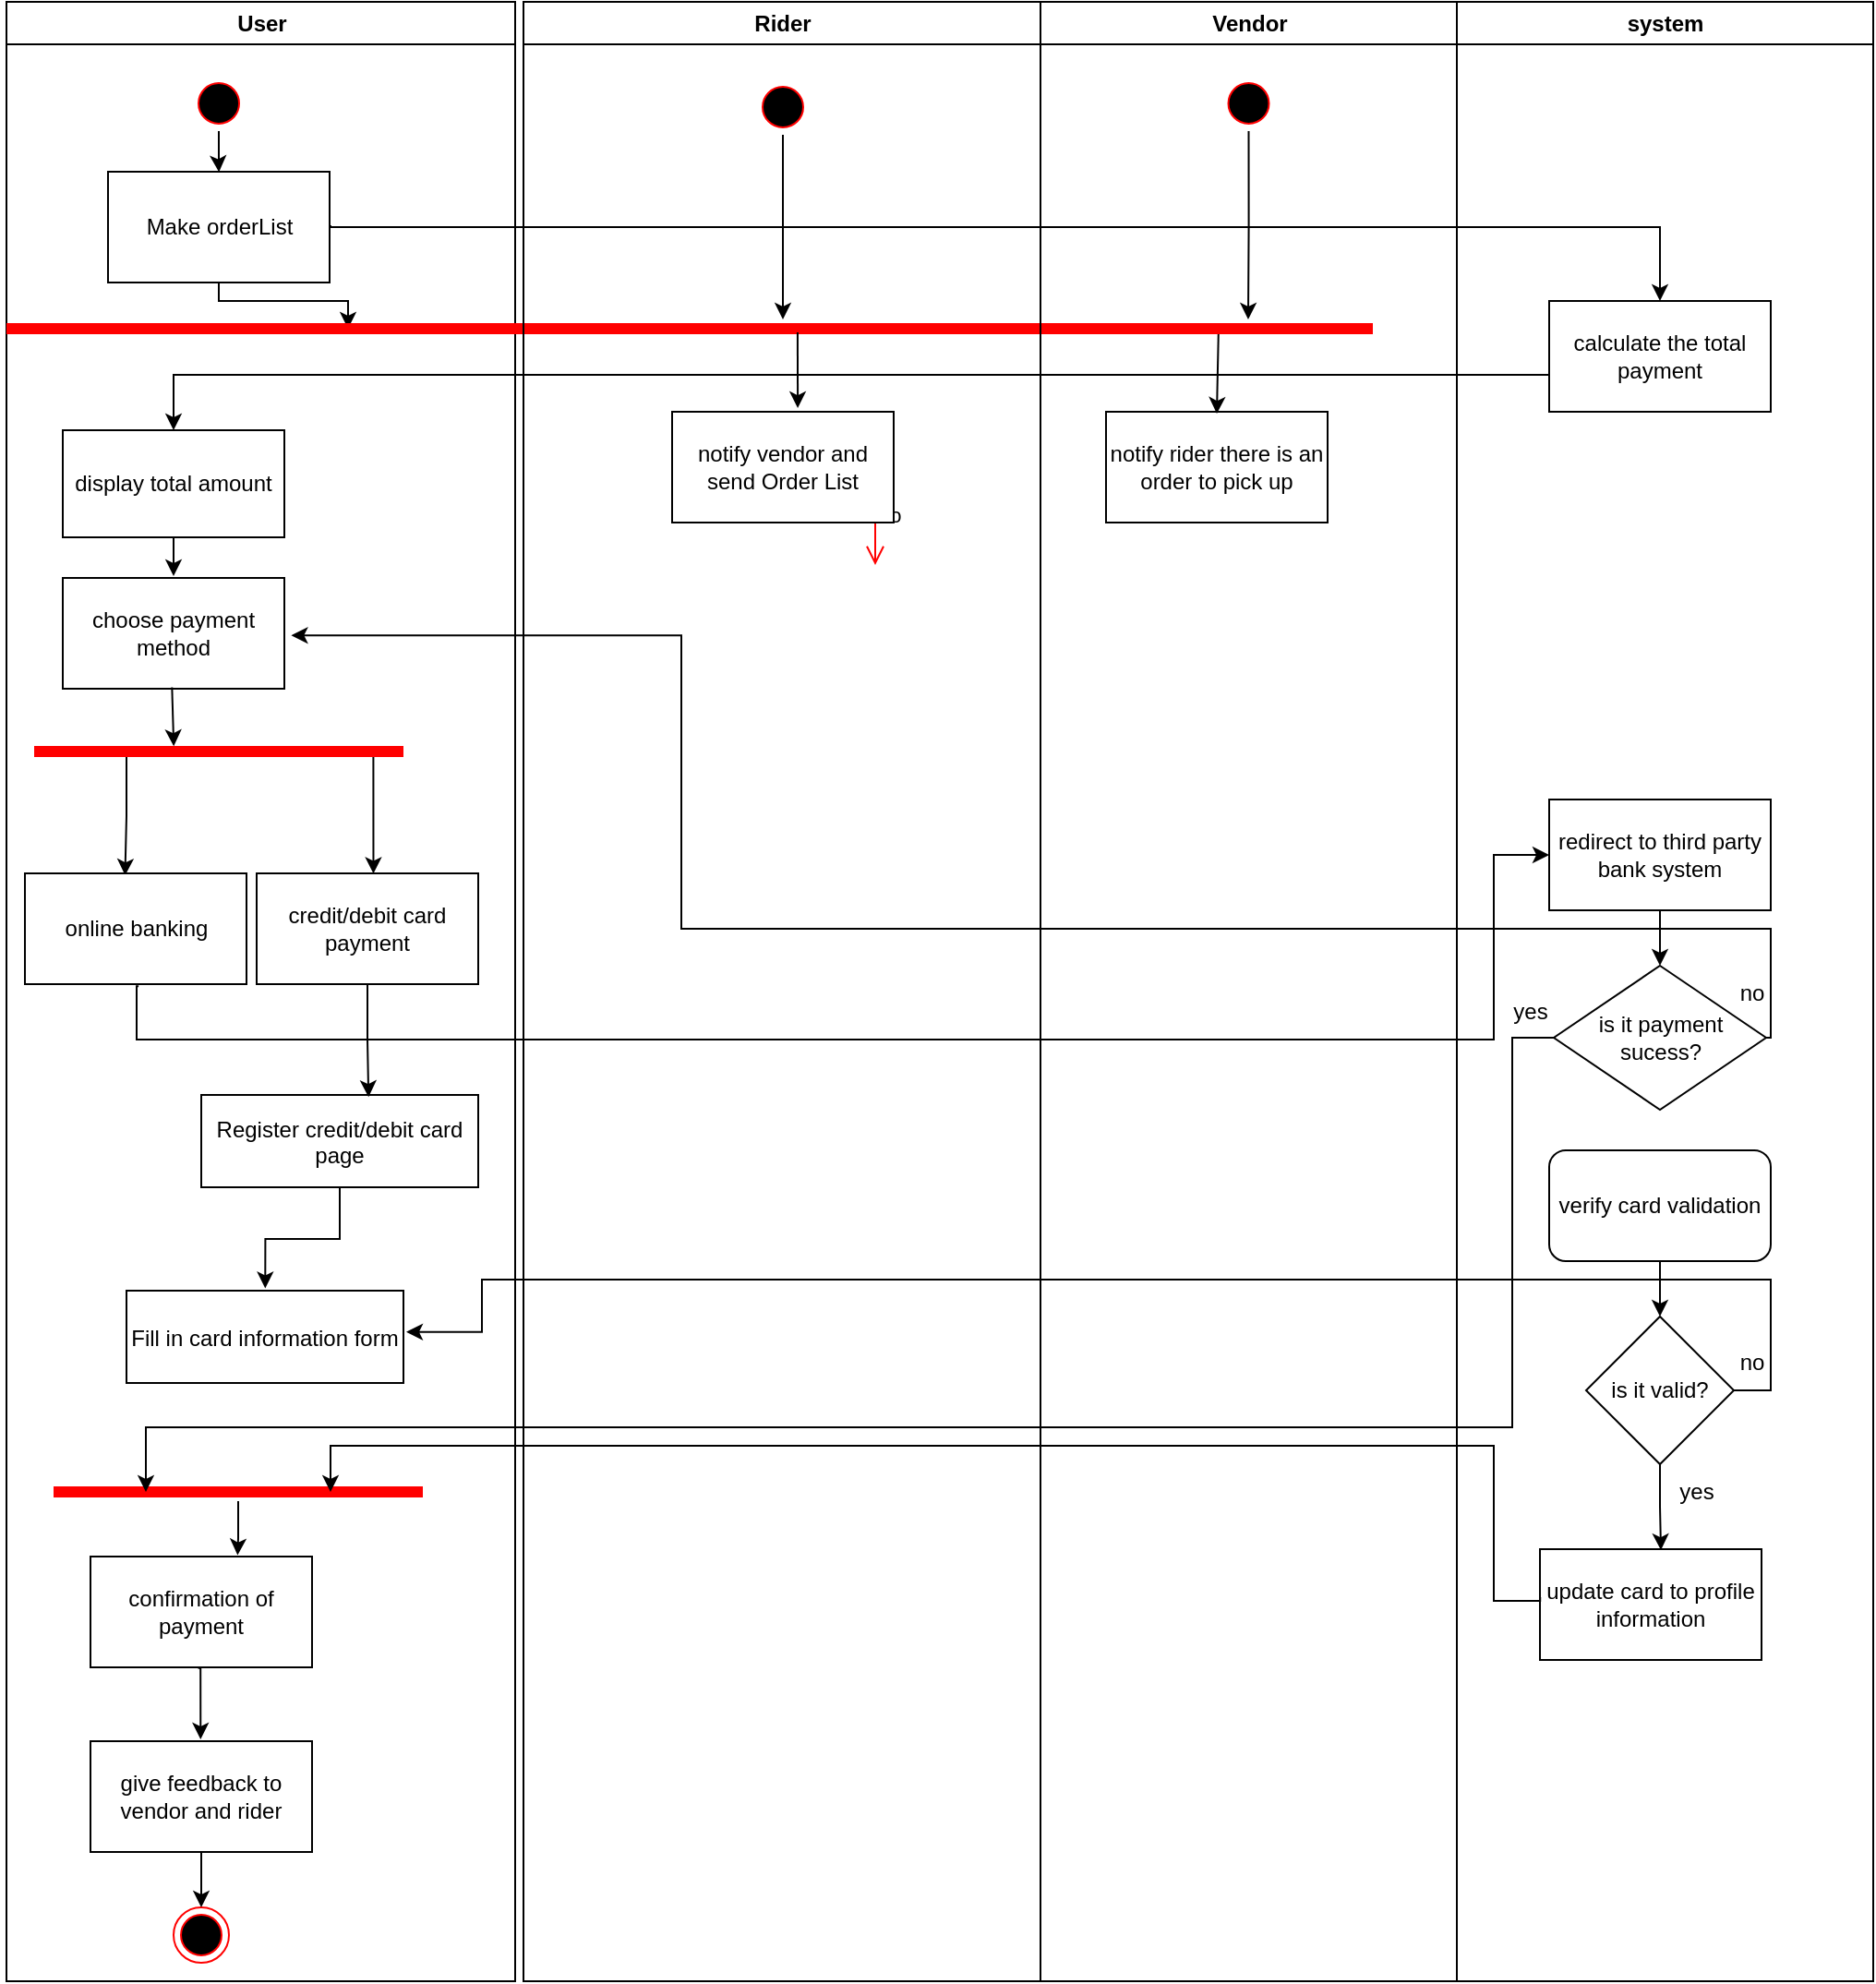 <mxfile version="20.7.3" type="github">
  <diagram name="Page-1" id="e7e014a7-5840-1c2e-5031-d8a46d1fe8dd">
    <mxGraphModel dx="1017" dy="609" grid="1" gridSize="10" guides="1" tooltips="1" connect="1" arrows="1" fold="1" page="1" pageScale="1" pageWidth="1169" pageHeight="826" background="none" math="0" shadow="0">
      <root>
        <mxCell id="0" />
        <mxCell id="1" parent="0" />
        <mxCell id="2" value="User" style="swimlane;whiteSpace=wrap" parent="1" vertex="1">
          <mxGeometry x="164.5" y="128" width="275.5" height="1072" as="geometry" />
        </mxCell>
        <mxCell id="BsI_QTeGxYSLv_yCxzYX-128" style="edgeStyle=orthogonalEdgeStyle;rounded=0;orthogonalLoop=1;jettySize=auto;html=1;entryX=0.501;entryY=0.003;entryDx=0;entryDy=0;entryPerimeter=0;fillColor=#CC0000;" edge="1" parent="2" source="5" target="BsI_QTeGxYSLv_yCxzYX-48">
          <mxGeometry relative="1" as="geometry" />
        </mxCell>
        <mxCell id="5" value="" style="ellipse;shape=startState;fillColor=#000000;strokeColor=#ff0000;" parent="2" vertex="1">
          <mxGeometry x="100" y="40" width="30" height="30" as="geometry" />
        </mxCell>
        <mxCell id="11" value="" style="endArrow=open;strokeColor=#FF0000;endFill=1;rounded=0" parent="2" target="10" edge="1">
          <mxGeometry relative="1" as="geometry">
            <mxPoint x="130.5" y="270" as="sourcePoint" />
          </mxGeometry>
        </mxCell>
        <mxCell id="BsI_QTeGxYSLv_yCxzYX-127" style="edgeStyle=orthogonalEdgeStyle;rounded=0;orthogonalLoop=1;jettySize=auto;html=1;entryX=0.25;entryY=0.5;entryDx=0;entryDy=0;entryPerimeter=0;fillColor=#CC0000;" edge="1" parent="2" source="BsI_QTeGxYSLv_yCxzYX-48" target="BsI_QTeGxYSLv_yCxzYX-71">
          <mxGeometry relative="1" as="geometry">
            <Array as="points">
              <mxPoint x="115" y="162" />
              <mxPoint x="185" y="162" />
            </Array>
          </mxGeometry>
        </mxCell>
        <mxCell id="BsI_QTeGxYSLv_yCxzYX-48" value="Make orderList" style="rounded=0;whiteSpace=wrap;html=1;" vertex="1" parent="2">
          <mxGeometry x="55" y="92" width="120" height="60" as="geometry" />
        </mxCell>
        <mxCell id="BsI_QTeGxYSLv_yCxzYX-82" value="" style="edgeStyle=orthogonalEdgeStyle;rounded=0;orthogonalLoop=1;jettySize=auto;html=1;fillColor=#CC0000;entryX=0.5;entryY=-0.017;entryDx=0;entryDy=0;entryPerimeter=0;" edge="1" parent="2" source="BsI_QTeGxYSLv_yCxzYX-50" target="BsI_QTeGxYSLv_yCxzYX-51">
          <mxGeometry relative="1" as="geometry" />
        </mxCell>
        <mxCell id="BsI_QTeGxYSLv_yCxzYX-50" value="display total amount" style="rounded=0;whiteSpace=wrap;html=1;" vertex="1" parent="2">
          <mxGeometry x="30.5" y="232" width="120" height="58" as="geometry" />
        </mxCell>
        <mxCell id="BsI_QTeGxYSLv_yCxzYX-51" value="choose payment method" style="rounded=0;whiteSpace=wrap;html=1;" vertex="1" parent="2">
          <mxGeometry x="30.5" y="312" width="120" height="60" as="geometry" />
        </mxCell>
        <mxCell id="BsI_QTeGxYSLv_yCxzYX-98" style="edgeStyle=orthogonalEdgeStyle;rounded=0;orthogonalLoop=1;jettySize=auto;html=1;entryX=0.501;entryY=-0.025;entryDx=0;entryDy=0;entryPerimeter=0;fillColor=#CC0000;" edge="1" parent="2" source="7" target="BsI_QTeGxYSLv_yCxzYX-57">
          <mxGeometry relative="1" as="geometry" />
        </mxCell>
        <mxCell id="7" value="Register credit/debit card&#xa;page" style="" parent="2" vertex="1">
          <mxGeometry x="105.5" y="592" width="150" height="50" as="geometry" />
        </mxCell>
        <mxCell id="BsI_QTeGxYSLv_yCxzYX-57" value="Fill in card information form" style="" vertex="1" parent="2">
          <mxGeometry x="65" y="698" width="150" height="50" as="geometry" />
        </mxCell>
        <mxCell id="BsI_QTeGxYSLv_yCxzYX-138" style="edgeStyle=orthogonalEdgeStyle;rounded=0;orthogonalLoop=1;jettySize=auto;html=1;entryX=0.497;entryY=-0.017;entryDx=0;entryDy=0;entryPerimeter=0;fillColor=#CC0000;exitX=0.486;exitY=1.006;exitDx=0;exitDy=0;exitPerimeter=0;" edge="1" parent="2" source="BsI_QTeGxYSLv_yCxzYX-61" target="BsI_QTeGxYSLv_yCxzYX-134">
          <mxGeometry relative="1" as="geometry" />
        </mxCell>
        <mxCell id="BsI_QTeGxYSLv_yCxzYX-61" value="confirmation of payment" style="rounded=0;whiteSpace=wrap;html=1;" vertex="1" parent="2">
          <mxGeometry x="45.5" y="842" width="120" height="60" as="geometry" />
        </mxCell>
        <mxCell id="BsI_QTeGxYSLv_yCxzYX-71" value="" style="shape=line;html=1;strokeWidth=6;strokeColor=#ff0000;" vertex="1" parent="2">
          <mxGeometry y="172" width="740" height="10" as="geometry" />
        </mxCell>
        <mxCell id="BsI_QTeGxYSLv_yCxzYX-91" style="edgeStyle=orthogonalEdgeStyle;rounded=0;orthogonalLoop=1;jettySize=auto;html=1;exitX=0.25;exitY=0.5;exitDx=0;exitDy=0;exitPerimeter=0;entryX=0.452;entryY=0.018;entryDx=0;entryDy=0;entryPerimeter=0;fillColor=#CC0000;" edge="1" parent="2" source="BsI_QTeGxYSLv_yCxzYX-85" target="BsI_QTeGxYSLv_yCxzYX-87">
          <mxGeometry relative="1" as="geometry" />
        </mxCell>
        <mxCell id="BsI_QTeGxYSLv_yCxzYX-93" style="edgeStyle=orthogonalEdgeStyle;rounded=0;orthogonalLoop=1;jettySize=auto;html=1;entryX=0.527;entryY=0.003;entryDx=0;entryDy=0;entryPerimeter=0;fillColor=#CC0000;exitX=0.905;exitY=0.478;exitDx=0;exitDy=0;exitPerimeter=0;" edge="1" parent="2" source="BsI_QTeGxYSLv_yCxzYX-85" target="BsI_QTeGxYSLv_yCxzYX-88">
          <mxGeometry relative="1" as="geometry">
            <Array as="points">
              <mxPoint x="199" y="406" />
            </Array>
          </mxGeometry>
        </mxCell>
        <mxCell id="BsI_QTeGxYSLv_yCxzYX-85" value="" style="shape=line;html=1;strokeWidth=6;strokeColor=#ff0000;" vertex="1" parent="2">
          <mxGeometry x="15" y="402" width="200" height="8" as="geometry" />
        </mxCell>
        <mxCell id="BsI_QTeGxYSLv_yCxzYX-87" value="online banking" style="rounded=0;whiteSpace=wrap;html=1;" vertex="1" parent="2">
          <mxGeometry x="10" y="472" width="120" height="60" as="geometry" />
        </mxCell>
        <mxCell id="BsI_QTeGxYSLv_yCxzYX-96" style="edgeStyle=orthogonalEdgeStyle;rounded=0;orthogonalLoop=1;jettySize=auto;html=1;entryX=0.604;entryY=0.022;entryDx=0;entryDy=0;entryPerimeter=0;fillColor=#CC0000;" edge="1" parent="2" source="BsI_QTeGxYSLv_yCxzYX-88" target="7">
          <mxGeometry relative="1" as="geometry" />
        </mxCell>
        <mxCell id="BsI_QTeGxYSLv_yCxzYX-88" value="credit/debit card payment" style="rounded=0;whiteSpace=wrap;html=1;" vertex="1" parent="2">
          <mxGeometry x="135.5" y="472" width="120" height="60" as="geometry" />
        </mxCell>
        <mxCell id="BsI_QTeGxYSLv_yCxzYX-103" style="edgeStyle=orthogonalEdgeStyle;rounded=0;orthogonalLoop=1;jettySize=auto;html=1;fillColor=#CC0000;entryX=0.378;entryY=0.137;entryDx=0;entryDy=0;entryPerimeter=0;exitX=0.493;exitY=0.988;exitDx=0;exitDy=0;exitPerimeter=0;" edge="1" parent="2" source="BsI_QTeGxYSLv_yCxzYX-51" target="BsI_QTeGxYSLv_yCxzYX-85">
          <mxGeometry relative="1" as="geometry">
            <mxPoint x="90.5" y="382" as="targetPoint" />
            <mxPoint x="90.5" y="372" as="sourcePoint" />
          </mxGeometry>
        </mxCell>
        <mxCell id="BsI_QTeGxYSLv_yCxzYX-122" style="edgeStyle=orthogonalEdgeStyle;rounded=0;orthogonalLoop=1;jettySize=auto;html=1;entryX=0.664;entryY=-0.012;entryDx=0;entryDy=0;entryPerimeter=0;fillColor=#CC0000;" edge="1" parent="2" source="BsI_QTeGxYSLv_yCxzYX-117" target="BsI_QTeGxYSLv_yCxzYX-61">
          <mxGeometry relative="1" as="geometry" />
        </mxCell>
        <mxCell id="BsI_QTeGxYSLv_yCxzYX-117" value="" style="shape=line;html=1;strokeWidth=6;strokeColor=#ff0000;" vertex="1" parent="2">
          <mxGeometry x="25.5" y="802" width="200" height="10" as="geometry" />
        </mxCell>
        <mxCell id="BsI_QTeGxYSLv_yCxzYX-125" value="" style="ellipse;html=1;shape=endState;fillColor=#000000;strokeColor=#ff0000;" vertex="1" parent="2">
          <mxGeometry x="90.5" y="1032" width="30" height="30" as="geometry" />
        </mxCell>
        <mxCell id="BsI_QTeGxYSLv_yCxzYX-139" style="edgeStyle=orthogonalEdgeStyle;rounded=0;orthogonalLoop=1;jettySize=auto;html=1;entryX=0.5;entryY=0;entryDx=0;entryDy=0;fillColor=#CC0000;" edge="1" parent="2" source="BsI_QTeGxYSLv_yCxzYX-134" target="BsI_QTeGxYSLv_yCxzYX-125">
          <mxGeometry relative="1" as="geometry" />
        </mxCell>
        <mxCell id="BsI_QTeGxYSLv_yCxzYX-134" value="give feedback to vendor and rider" style="rounded=0;whiteSpace=wrap;html=1;" vertex="1" parent="2">
          <mxGeometry x="45.5" y="942" width="120" height="60" as="geometry" />
        </mxCell>
        <mxCell id="3" value="Rider" style="swimlane;whiteSpace=wrap" parent="1" vertex="1">
          <mxGeometry x="444.5" y="128" width="280" height="1072" as="geometry" />
        </mxCell>
        <mxCell id="23" value="no" style="edgeStyle=elbowEdgeStyle;elbow=horizontal;align=left;verticalAlign=top;endArrow=open;endSize=8;strokeColor=#FF0000;endFill=1;rounded=0" parent="3" target="30" edge="1">
          <mxGeometry x="-1" relative="1" as="geometry">
            <mxPoint x="190" y="305" as="targetPoint" />
            <mxPoint x="190.5" y="264.75" as="sourcePoint" />
          </mxGeometry>
        </mxCell>
        <mxCell id="24" value="" style="endArrow=open;strokeColor=#FF0000;endFill=1;rounded=0" parent="3" target="21" edge="1">
          <mxGeometry relative="1" as="geometry">
            <mxPoint x="130" y="245" as="sourcePoint" />
          </mxGeometry>
        </mxCell>
        <mxCell id="BsI_QTeGxYSLv_yCxzYX-62" value="notify vendor and send Order List" style="rounded=0;whiteSpace=wrap;html=1;" vertex="1" parent="3">
          <mxGeometry x="80.5" y="222" width="120" height="60" as="geometry" />
        </mxCell>
        <mxCell id="BsI_QTeGxYSLv_yCxzYX-130" value="" style="ellipse;shape=startState;fillColor=#000000;strokeColor=#ff0000;" vertex="1" parent="3">
          <mxGeometry x="125.5" y="42" width="30" height="30" as="geometry" />
        </mxCell>
        <mxCell id="4" value="Vendor" style="swimlane;whiteSpace=wrap" parent="1" vertex="1">
          <mxGeometry x="724.5" y="128" width="225.5" height="1072" as="geometry" />
        </mxCell>
        <mxCell id="BsI_QTeGxYSLv_yCxzYX-68" value="notify rider there is an order to pick up" style="rounded=0;whiteSpace=wrap;html=1;" vertex="1" parent="4">
          <mxGeometry x="35.5" y="222" width="120" height="60" as="geometry" />
        </mxCell>
        <mxCell id="BsI_QTeGxYSLv_yCxzYX-131" value="" style="ellipse;shape=startState;fillColor=#000000;strokeColor=#ff0000;" vertex="1" parent="4">
          <mxGeometry x="97.75" y="40" width="30" height="30" as="geometry" />
        </mxCell>
        <mxCell id="BsI_QTeGxYSLv_yCxzYX-41" value="system" style="swimlane;whiteSpace=wrap" vertex="1" parent="1">
          <mxGeometry x="950" y="128" width="225.5" height="1072" as="geometry" />
        </mxCell>
        <mxCell id="BsI_QTeGxYSLv_yCxzYX-49" value="calculate the total payment" style="rounded=0;whiteSpace=wrap;html=1;" vertex="1" parent="BsI_QTeGxYSLv_yCxzYX-41">
          <mxGeometry x="50" y="162" width="120" height="60" as="geometry" />
        </mxCell>
        <mxCell id="BsI_QTeGxYSLv_yCxzYX-110" style="edgeStyle=orthogonalEdgeStyle;rounded=0;orthogonalLoop=1;jettySize=auto;html=1;entryX=0.5;entryY=0;entryDx=0;entryDy=0;fillColor=#CC0000;" edge="1" parent="BsI_QTeGxYSLv_yCxzYX-41" source="BsI_QTeGxYSLv_yCxzYX-55" target="BsI_QTeGxYSLv_yCxzYX-109">
          <mxGeometry relative="1" as="geometry" />
        </mxCell>
        <mxCell id="BsI_QTeGxYSLv_yCxzYX-55" value="redirect to third party bank system" style="rounded=0;whiteSpace=wrap;html=1;" vertex="1" parent="BsI_QTeGxYSLv_yCxzYX-41">
          <mxGeometry x="50" y="432" width="120" height="60" as="geometry" />
        </mxCell>
        <mxCell id="BsI_QTeGxYSLv_yCxzYX-114" style="edgeStyle=orthogonalEdgeStyle;rounded=0;orthogonalLoop=1;jettySize=auto;html=1;entryX=0.546;entryY=0.009;entryDx=0;entryDy=0;entryPerimeter=0;fillColor=#CC0000;" edge="1" parent="BsI_QTeGxYSLv_yCxzYX-41" source="BsI_QTeGxYSLv_yCxzYX-59" target="BsI_QTeGxYSLv_yCxzYX-60">
          <mxGeometry relative="1" as="geometry" />
        </mxCell>
        <mxCell id="BsI_QTeGxYSLv_yCxzYX-59" value="is it valid?" style="rhombus;whiteSpace=wrap;html=1;" vertex="1" parent="BsI_QTeGxYSLv_yCxzYX-41">
          <mxGeometry x="70" y="712" width="80" height="80" as="geometry" />
        </mxCell>
        <mxCell id="BsI_QTeGxYSLv_yCxzYX-60" value="update card to profile information" style="rounded=0;whiteSpace=wrap;html=1;" vertex="1" parent="BsI_QTeGxYSLv_yCxzYX-41">
          <mxGeometry x="45" y="838" width="120" height="60" as="geometry" />
        </mxCell>
        <mxCell id="BsI_QTeGxYSLv_yCxzYX-105" style="edgeStyle=orthogonalEdgeStyle;rounded=0;orthogonalLoop=1;jettySize=auto;html=1;entryX=0.5;entryY=0;entryDx=0;entryDy=0;fillColor=#CC0000;" edge="1" parent="BsI_QTeGxYSLv_yCxzYX-41" source="BsI_QTeGxYSLv_yCxzYX-47" target="BsI_QTeGxYSLv_yCxzYX-59">
          <mxGeometry relative="1" as="geometry" />
        </mxCell>
        <mxCell id="BsI_QTeGxYSLv_yCxzYX-47" value="verify card validation" style="rounded=1;whiteSpace=wrap;html=1;" vertex="1" parent="BsI_QTeGxYSLv_yCxzYX-41">
          <mxGeometry x="50" y="622" width="120" height="60" as="geometry" />
        </mxCell>
        <mxCell id="BsI_QTeGxYSLv_yCxzYX-109" value="is it payment sucess?" style="rhombus;whiteSpace=wrap;html=1;" vertex="1" parent="BsI_QTeGxYSLv_yCxzYX-41">
          <mxGeometry x="52.5" y="522" width="115" height="78" as="geometry" />
        </mxCell>
        <mxCell id="BsI_QTeGxYSLv_yCxzYX-142" value="no" style="text;html=1;strokeColor=none;fillColor=none;align=center;verticalAlign=middle;whiteSpace=wrap;rounded=0;" vertex="1" parent="BsI_QTeGxYSLv_yCxzYX-41">
          <mxGeometry x="130" y="522" width="60" height="30" as="geometry" />
        </mxCell>
        <mxCell id="BsI_QTeGxYSLv_yCxzYX-143" value="yes" style="text;html=1;strokeColor=none;fillColor=none;align=center;verticalAlign=middle;whiteSpace=wrap;rounded=0;" vertex="1" parent="BsI_QTeGxYSLv_yCxzYX-41">
          <mxGeometry x="10" y="532" width="60" height="30" as="geometry" />
        </mxCell>
        <mxCell id="BsI_QTeGxYSLv_yCxzYX-144" value="no" style="text;html=1;strokeColor=none;fillColor=none;align=center;verticalAlign=middle;whiteSpace=wrap;rounded=0;" vertex="1" parent="BsI_QTeGxYSLv_yCxzYX-41">
          <mxGeometry x="130" y="722" width="60" height="30" as="geometry" />
        </mxCell>
        <mxCell id="BsI_QTeGxYSLv_yCxzYX-145" value="yes" style="text;html=1;strokeColor=none;fillColor=none;align=center;verticalAlign=middle;whiteSpace=wrap;rounded=0;" vertex="1" parent="BsI_QTeGxYSLv_yCxzYX-41">
          <mxGeometry x="100" y="792" width="60" height="30" as="geometry" />
        </mxCell>
        <mxCell id="BsI_QTeGxYSLv_yCxzYX-69" style="edgeStyle=orthogonalEdgeStyle;rounded=0;orthogonalLoop=1;jettySize=auto;html=1;exitX=1.004;exitY=0.483;exitDx=0;exitDy=0;exitPerimeter=0;" edge="1" parent="1" source="BsI_QTeGxYSLv_yCxzYX-48" target="BsI_QTeGxYSLv_yCxzYX-49">
          <mxGeometry relative="1" as="geometry">
            <mxPoint x="370" y="250" as="sourcePoint" />
            <Array as="points">
              <mxPoint x="340" y="250" />
              <mxPoint x="1060" y="250" />
            </Array>
          </mxGeometry>
        </mxCell>
        <mxCell id="BsI_QTeGxYSLv_yCxzYX-70" style="edgeStyle=orthogonalEdgeStyle;rounded=0;orthogonalLoop=1;jettySize=auto;html=1;exitX=0.5;exitY=1;exitDx=0;exitDy=0;entryX=0.5;entryY=0;entryDx=0;entryDy=0;entryPerimeter=0;" edge="1" parent="1" source="BsI_QTeGxYSLv_yCxzYX-49" target="BsI_QTeGxYSLv_yCxzYX-50">
          <mxGeometry relative="1" as="geometry">
            <mxPoint x="255" y="360" as="targetPoint" />
            <Array as="points">
              <mxPoint x="1000" y="350" />
              <mxPoint x="1000" y="330" />
              <mxPoint x="255" y="330" />
            </Array>
          </mxGeometry>
        </mxCell>
        <mxCell id="BsI_QTeGxYSLv_yCxzYX-78" value="" style="edgeStyle=none;orthogonalLoop=1;jettySize=auto;html=1;rounded=0;fillColor=#CC0000;entryX=0.567;entryY=-0.033;entryDx=0;entryDy=0;entryPerimeter=0;exitX=0.579;exitY=0.7;exitDx=0;exitDy=0;exitPerimeter=0;" edge="1" parent="1" source="BsI_QTeGxYSLv_yCxzYX-71" target="BsI_QTeGxYSLv_yCxzYX-62">
          <mxGeometry width="80" relative="1" as="geometry">
            <mxPoint x="595" y="308" as="sourcePoint" />
            <mxPoint x="594.96" y="382.02" as="targetPoint" />
            <Array as="points" />
          </mxGeometry>
        </mxCell>
        <mxCell id="BsI_QTeGxYSLv_yCxzYX-79" value="" style="edgeStyle=none;orthogonalLoop=1;jettySize=auto;html=1;rounded=0;entryX=0.5;entryY=0.017;entryDx=0;entryDy=0;entryPerimeter=0;fillColor=#CC0000;exitX=0.887;exitY=0.8;exitDx=0;exitDy=0;exitPerimeter=0;" edge="1" parent="1" source="BsI_QTeGxYSLv_yCxzYX-71" target="BsI_QTeGxYSLv_yCxzYX-68">
          <mxGeometry width="80" relative="1" as="geometry">
            <mxPoint x="605" y="318" as="sourcePoint" />
            <mxPoint x="604.96" y="392.02" as="targetPoint" />
            <Array as="points" />
          </mxGeometry>
        </mxCell>
        <mxCell id="BsI_QTeGxYSLv_yCxzYX-108" style="edgeStyle=orthogonalEdgeStyle;rounded=0;orthogonalLoop=1;jettySize=auto;html=1;entryX=0;entryY=0.5;entryDx=0;entryDy=0;fillColor=#CC0000;exitX=0.513;exitY=1.018;exitDx=0;exitDy=0;exitPerimeter=0;" edge="1" parent="1" source="BsI_QTeGxYSLv_yCxzYX-87" target="BsI_QTeGxYSLv_yCxzYX-55">
          <mxGeometry relative="1" as="geometry">
            <mxPoint x="235" y="680" as="sourcePoint" />
            <Array as="points">
              <mxPoint x="235" y="661" />
              <mxPoint x="235" y="690" />
              <mxPoint x="970" y="690" />
              <mxPoint x="970" y="590" />
            </Array>
          </mxGeometry>
        </mxCell>
        <mxCell id="BsI_QTeGxYSLv_yCxzYX-113" style="edgeStyle=orthogonalEdgeStyle;rounded=0;orthogonalLoop=1;jettySize=auto;html=1;fillColor=#CC0000;entryX=1.031;entryY=0.518;entryDx=0;entryDy=0;entryPerimeter=0;" edge="1" parent="1" source="BsI_QTeGxYSLv_yCxzYX-109" target="BsI_QTeGxYSLv_yCxzYX-51">
          <mxGeometry relative="1" as="geometry">
            <mxPoint x="1150" y="480" as="targetPoint" />
            <Array as="points">
              <mxPoint x="1120" y="689" />
              <mxPoint x="1120" y="630" />
              <mxPoint x="530" y="630" />
              <mxPoint x="530" y="471" />
            </Array>
          </mxGeometry>
        </mxCell>
        <mxCell id="BsI_QTeGxYSLv_yCxzYX-120" style="edgeStyle=orthogonalEdgeStyle;rounded=0;orthogonalLoop=1;jettySize=auto;html=1;exitX=0;exitY=0.5;exitDx=0;exitDy=0;entryX=0.25;entryY=0.5;entryDx=0;entryDy=0;entryPerimeter=0;fillColor=#CC0000;" edge="1" parent="1" source="BsI_QTeGxYSLv_yCxzYX-109" target="BsI_QTeGxYSLv_yCxzYX-117">
          <mxGeometry relative="1" as="geometry">
            <Array as="points">
              <mxPoint x="980" y="689" />
              <mxPoint x="980" y="900" />
              <mxPoint x="240" y="900" />
            </Array>
          </mxGeometry>
        </mxCell>
        <mxCell id="BsI_QTeGxYSLv_yCxzYX-121" style="edgeStyle=orthogonalEdgeStyle;rounded=0;orthogonalLoop=1;jettySize=auto;html=1;entryX=0.75;entryY=0.5;entryDx=0;entryDy=0;entryPerimeter=0;fillColor=#CC0000;exitX=0.001;exitY=0.433;exitDx=0;exitDy=0;exitPerimeter=0;" edge="1" parent="1" source="BsI_QTeGxYSLv_yCxzYX-60" target="BsI_QTeGxYSLv_yCxzYX-117">
          <mxGeometry relative="1" as="geometry">
            <Array as="points">
              <mxPoint x="995" y="994" />
              <mxPoint x="970" y="994" />
              <mxPoint x="970" y="910" />
              <mxPoint x="340" y="910" />
            </Array>
          </mxGeometry>
        </mxCell>
        <mxCell id="BsI_QTeGxYSLv_yCxzYX-124" style="edgeStyle=orthogonalEdgeStyle;rounded=0;orthogonalLoop=1;jettySize=auto;html=1;entryX=1.01;entryY=0.447;entryDx=0;entryDy=0;entryPerimeter=0;fillColor=#CC0000;exitX=1;exitY=0.5;exitDx=0;exitDy=0;" edge="1" parent="1" source="BsI_QTeGxYSLv_yCxzYX-59" target="BsI_QTeGxYSLv_yCxzYX-57">
          <mxGeometry relative="1" as="geometry">
            <mxPoint x="1120" y="830" as="sourcePoint" />
            <Array as="points">
              <mxPoint x="1120" y="880" />
              <mxPoint x="1120" y="820" />
              <mxPoint x="422" y="820" />
            </Array>
          </mxGeometry>
        </mxCell>
        <mxCell id="BsI_QTeGxYSLv_yCxzYX-132" style="edgeStyle=orthogonalEdgeStyle;rounded=0;orthogonalLoop=1;jettySize=auto;html=1;fillColor=#CC0000;" edge="1" parent="1" source="BsI_QTeGxYSLv_yCxzYX-130">
          <mxGeometry relative="1" as="geometry">
            <mxPoint x="585" y="300" as="targetPoint" />
          </mxGeometry>
        </mxCell>
        <mxCell id="BsI_QTeGxYSLv_yCxzYX-133" style="edgeStyle=orthogonalEdgeStyle;rounded=0;orthogonalLoop=1;jettySize=auto;html=1;exitX=0.5;exitY=1;exitDx=0;exitDy=0;fillColor=#CC0000;" edge="1" parent="1" source="BsI_QTeGxYSLv_yCxzYX-131">
          <mxGeometry relative="1" as="geometry">
            <mxPoint x="837" y="300" as="targetPoint" />
          </mxGeometry>
        </mxCell>
      </root>
    </mxGraphModel>
  </diagram>
</mxfile>
